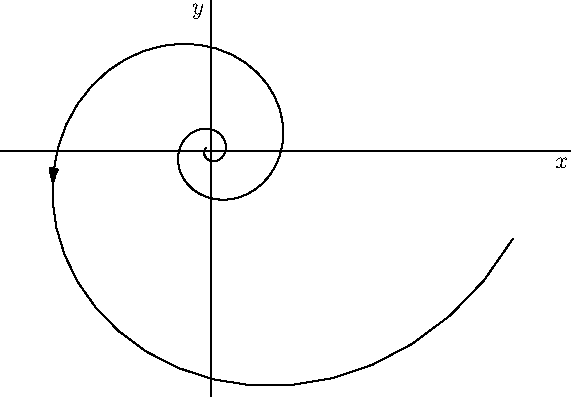 size(12cm,7cm);
import graph;

xlimits(-6,10);
ylimits(-7,4);

xaxis("$x$");
yaxis("$y$");

real x(real t) {return 2*exp(t/4)*cos(t);}
real y(real t) {return 2*exp(t/4)*sin(t);}

draw(graph(x,y,-10,6), MidArrow());

